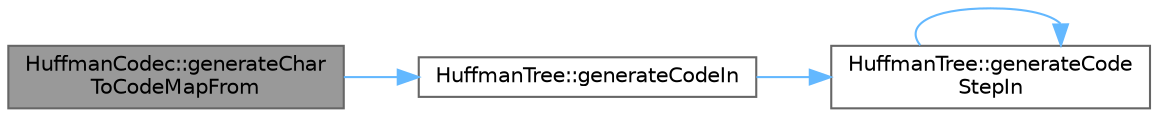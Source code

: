 digraph "HuffmanCodec::generateCharToCodeMapFrom"
{
 // LATEX_PDF_SIZE
  bgcolor="transparent";
  edge [fontname=Helvetica,fontsize=10,labelfontname=Helvetica,labelfontsize=10];
  node [fontname=Helvetica,fontsize=10,shape=box,height=0.2,width=0.4];
  rankdir="LR";
  Node1 [id="Node000001",label="HuffmanCodec::generateChar\lToCodeMapFrom",height=0.2,width=0.4,color="gray40", fillcolor="grey60", style="filled", fontcolor="black",tooltip=" "];
  Node1 -> Node2 [id="edge1_Node000001_Node000002",color="steelblue1",style="solid",tooltip=" "];
  Node2 [id="Node000002",label="HuffmanTree::generateCodeIn",height=0.2,width=0.4,color="grey40", fillcolor="white", style="filled",URL="$class_huffman_tree.html#ae0b59574abdc64c8a9a6185999bc6ce5",tooltip=" "];
  Node2 -> Node3 [id="edge2_Node000002_Node000003",color="steelblue1",style="solid",tooltip=" "];
  Node3 [id="Node000003",label="HuffmanTree::generateCode\lStepIn",height=0.2,width=0.4,color="grey40", fillcolor="white", style="filled",URL="$class_huffman_tree.html#a07a4f3b4d76dac218262b0db2b53d32e",tooltip=" "];
  Node3 -> Node3 [id="edge3_Node000003_Node000003",color="steelblue1",style="solid",tooltip=" "];
}
